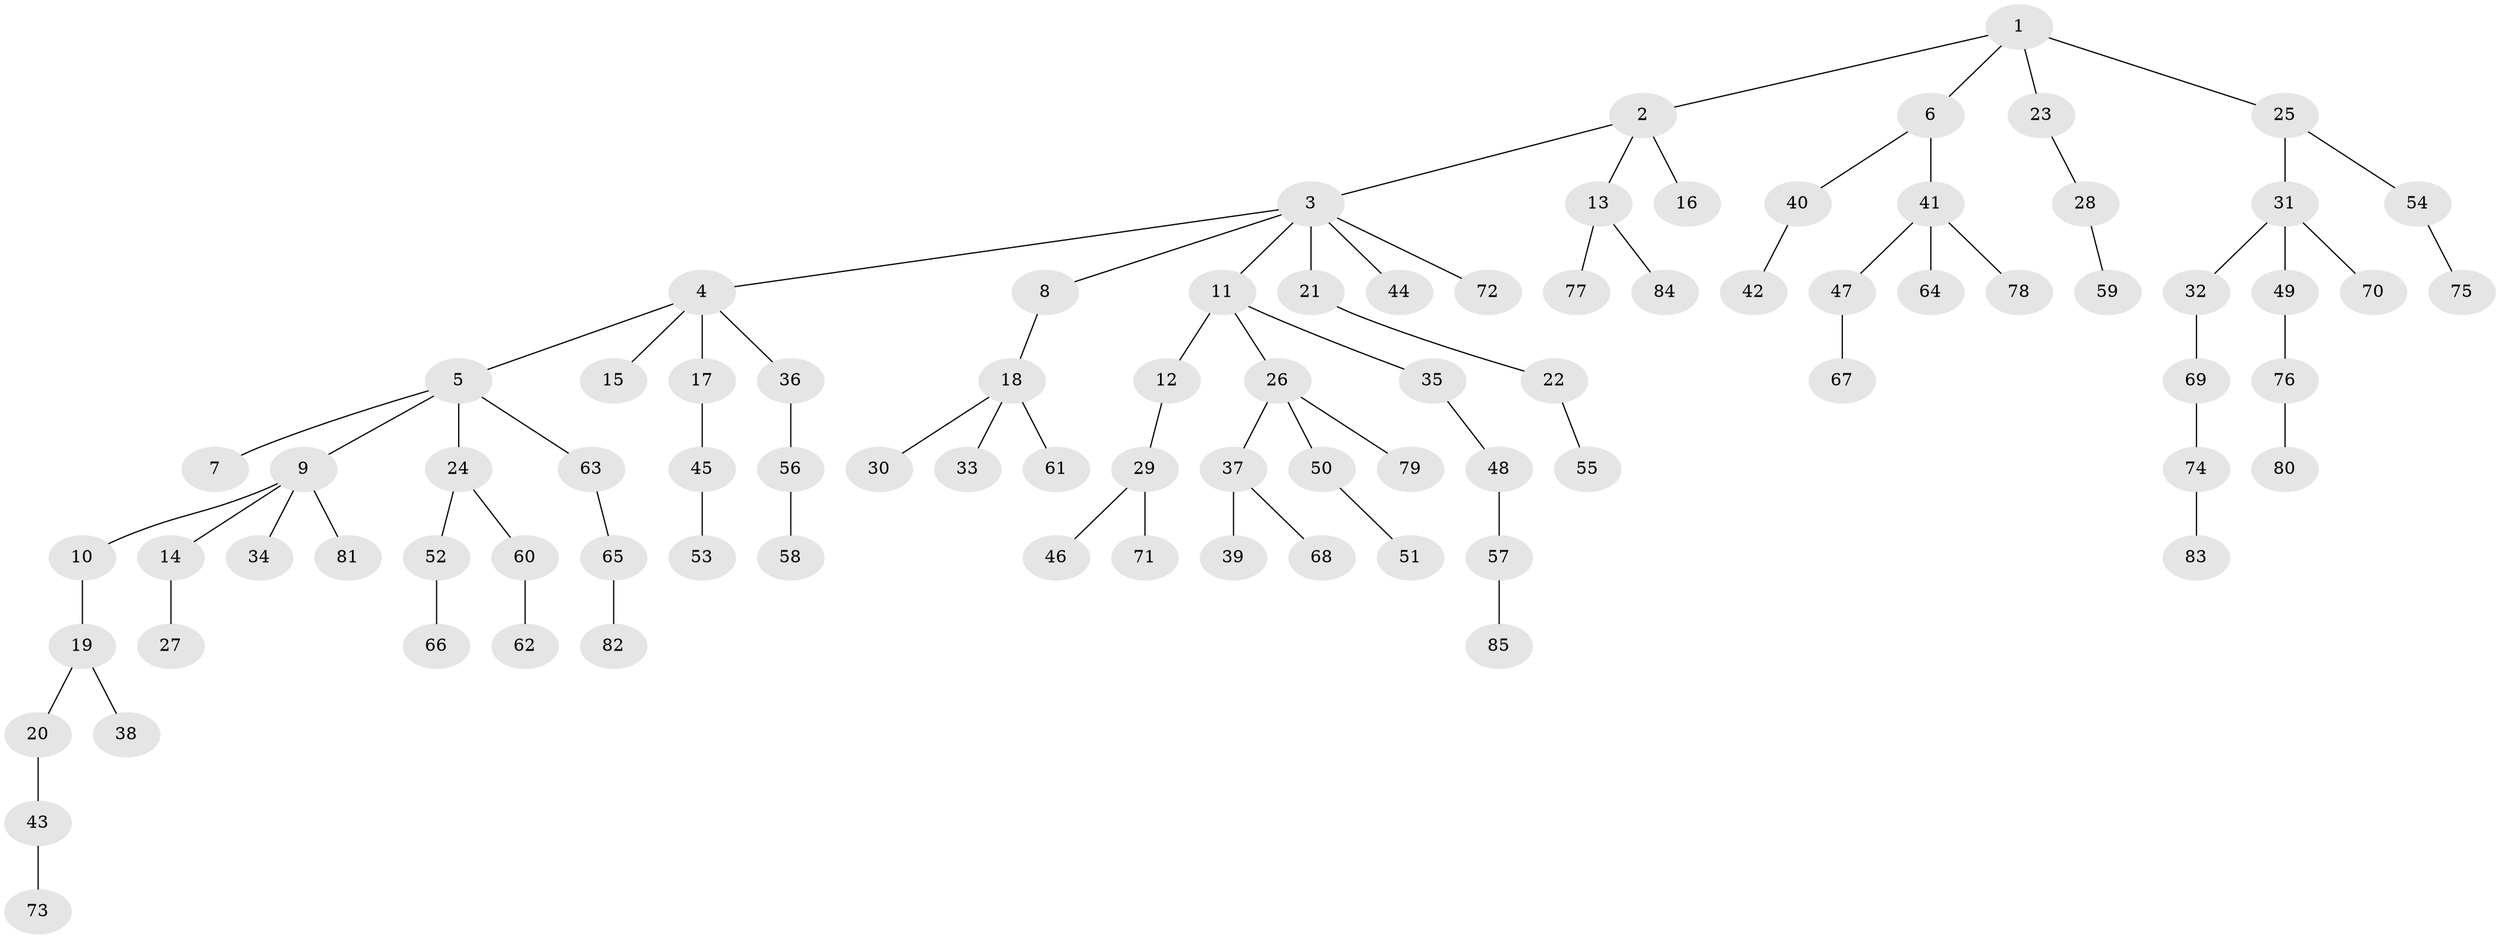 // coarse degree distribution, {2: 0.3559322033898305, 1: 0.5254237288135594, 4: 0.05084745762711865, 16: 0.01694915254237288, 5: 0.05084745762711865}
// Generated by graph-tools (version 1.1) at 2025/57/03/04/25 21:57:07]
// undirected, 85 vertices, 84 edges
graph export_dot {
graph [start="1"]
  node [color=gray90,style=filled];
  1;
  2;
  3;
  4;
  5;
  6;
  7;
  8;
  9;
  10;
  11;
  12;
  13;
  14;
  15;
  16;
  17;
  18;
  19;
  20;
  21;
  22;
  23;
  24;
  25;
  26;
  27;
  28;
  29;
  30;
  31;
  32;
  33;
  34;
  35;
  36;
  37;
  38;
  39;
  40;
  41;
  42;
  43;
  44;
  45;
  46;
  47;
  48;
  49;
  50;
  51;
  52;
  53;
  54;
  55;
  56;
  57;
  58;
  59;
  60;
  61;
  62;
  63;
  64;
  65;
  66;
  67;
  68;
  69;
  70;
  71;
  72;
  73;
  74;
  75;
  76;
  77;
  78;
  79;
  80;
  81;
  82;
  83;
  84;
  85;
  1 -- 2;
  1 -- 6;
  1 -- 23;
  1 -- 25;
  2 -- 3;
  2 -- 13;
  2 -- 16;
  3 -- 4;
  3 -- 8;
  3 -- 11;
  3 -- 21;
  3 -- 44;
  3 -- 72;
  4 -- 5;
  4 -- 15;
  4 -- 17;
  4 -- 36;
  5 -- 7;
  5 -- 9;
  5 -- 24;
  5 -- 63;
  6 -- 40;
  6 -- 41;
  8 -- 18;
  9 -- 10;
  9 -- 14;
  9 -- 34;
  9 -- 81;
  10 -- 19;
  11 -- 12;
  11 -- 26;
  11 -- 35;
  12 -- 29;
  13 -- 77;
  13 -- 84;
  14 -- 27;
  17 -- 45;
  18 -- 30;
  18 -- 33;
  18 -- 61;
  19 -- 20;
  19 -- 38;
  20 -- 43;
  21 -- 22;
  22 -- 55;
  23 -- 28;
  24 -- 52;
  24 -- 60;
  25 -- 31;
  25 -- 54;
  26 -- 37;
  26 -- 50;
  26 -- 79;
  28 -- 59;
  29 -- 46;
  29 -- 71;
  31 -- 32;
  31 -- 49;
  31 -- 70;
  32 -- 69;
  35 -- 48;
  36 -- 56;
  37 -- 39;
  37 -- 68;
  40 -- 42;
  41 -- 47;
  41 -- 64;
  41 -- 78;
  43 -- 73;
  45 -- 53;
  47 -- 67;
  48 -- 57;
  49 -- 76;
  50 -- 51;
  52 -- 66;
  54 -- 75;
  56 -- 58;
  57 -- 85;
  60 -- 62;
  63 -- 65;
  65 -- 82;
  69 -- 74;
  74 -- 83;
  76 -- 80;
}
